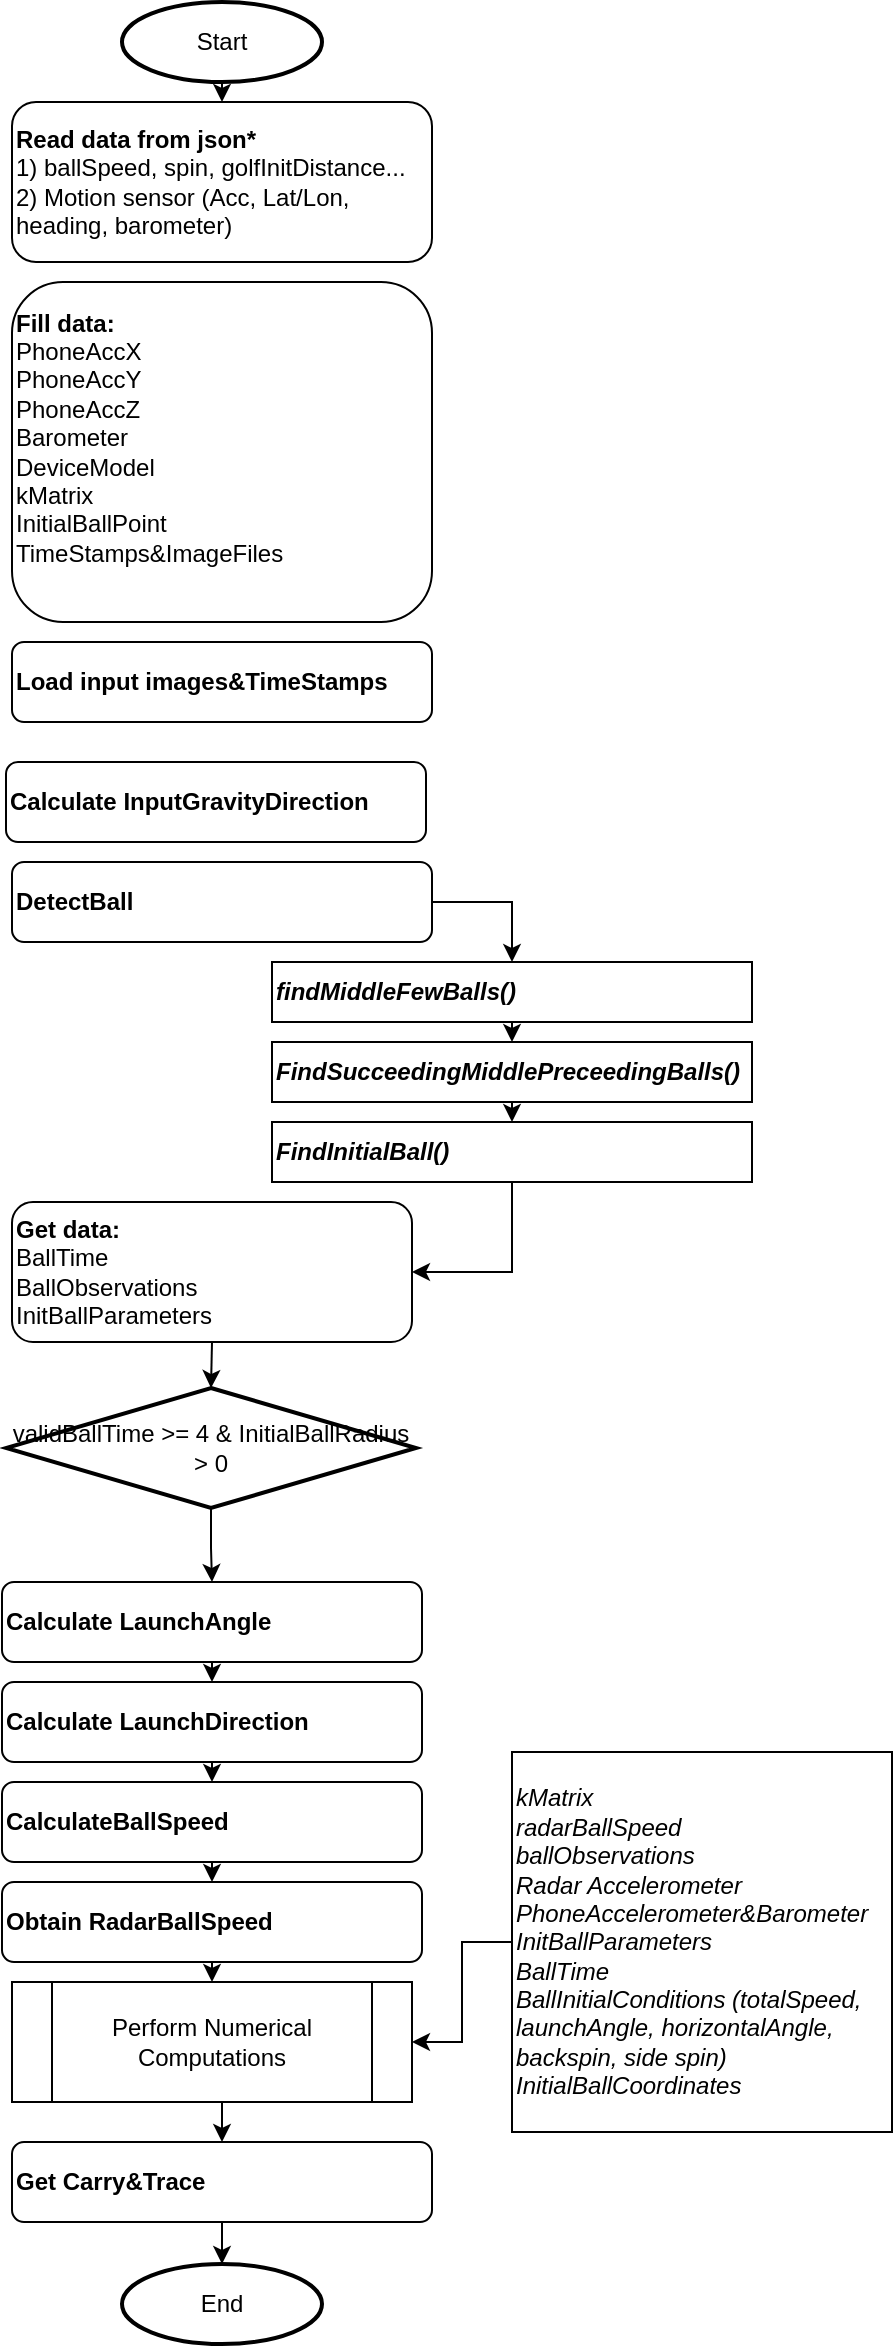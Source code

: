 <mxfile version="11.3.2" type="github" pages="1"><diagram id="ckMNo31Ma1tLkW73L81t" name="Page-1"><mxGraphModel dx="934" dy="535" grid="1" gridSize="10" guides="1" tooltips="1" connect="1" arrows="1" fold="1" page="1" pageScale="1" pageWidth="850" pageHeight="1100" math="0" shadow="0"><root><mxCell id="0"/><mxCell id="1" parent="0"/><mxCell id="F92IRK9Jc3nQpXJkIrV8-35" style="edgeStyle=orthogonalEdgeStyle;rounded=0;orthogonalLoop=1;jettySize=auto;html=1;exitX=0.5;exitY=1;exitDx=0;exitDy=0;exitPerimeter=0;entryX=0.5;entryY=0;entryDx=0;entryDy=0;" edge="1" parent="1" source="F92IRK9Jc3nQpXJkIrV8-1" target="F92IRK9Jc3nQpXJkIrV8-5"><mxGeometry relative="1" as="geometry"/></mxCell><mxCell id="F92IRK9Jc3nQpXJkIrV8-1" value="Start" style="strokeWidth=2;html=1;shape=mxgraph.flowchart.start_1;whiteSpace=wrap;" vertex="1" parent="1"><mxGeometry x="95" y="10" width="100" height="40" as="geometry"/></mxCell><mxCell id="F92IRK9Jc3nQpXJkIrV8-5" value="&lt;div&gt;&lt;b&gt;Read data from json*&lt;/b&gt;&lt;/div&gt;&lt;div&gt;1) ballSpeed, spin, golfInitDistance...&lt;/div&gt;&lt;div&gt;2) Motion sensor (Acc, Lat/Lon, heading, barometer)&lt;br&gt;&lt;/div&gt;" style="rounded=1;whiteSpace=wrap;html=1;align=left;" vertex="1" parent="1"><mxGeometry x="40" y="60" width="210" height="80" as="geometry"/></mxCell><mxCell id="F92IRK9Jc3nQpXJkIrV8-6" value="&lt;div&gt;&lt;b&gt;Fill data:&lt;/b&gt;&lt;/div&gt;&lt;div&gt;PhoneAccX&lt;/div&gt;&lt;div&gt;PhoneAccY&lt;/div&gt;&lt;div&gt;PhoneAccZ&lt;/div&gt;&lt;div&gt;Barometer&lt;/div&gt;&lt;div&gt;DeviceModel&lt;/div&gt;&lt;div&gt;kMatrix&lt;/div&gt;&lt;div&gt;InitialBallPoint&lt;/div&gt;&lt;div&gt;TimeStamps&amp;amp;ImageFiles&lt;br&gt;&lt;/div&gt;&lt;div&gt;&lt;br&gt;&lt;/div&gt;" style="rounded=1;whiteSpace=wrap;html=1;align=left;" vertex="1" parent="1"><mxGeometry x="40" y="150" width="210" height="170" as="geometry"/></mxCell><mxCell id="F92IRK9Jc3nQpXJkIrV8-8" value="Load input images&amp;amp;TimeStamps" style="rounded=1;whiteSpace=wrap;html=1;align=left;fontStyle=1" vertex="1" parent="1"><mxGeometry x="40" y="330" width="210" height="40" as="geometry"/></mxCell><mxCell id="F92IRK9Jc3nQpXJkIrV8-9" value="Calculate InputGravityDirection" style="rounded=1;whiteSpace=wrap;html=1;align=left;fontStyle=1" vertex="1" parent="1"><mxGeometry x="37" y="390" width="210" height="40" as="geometry"/></mxCell><mxCell id="F92IRK9Jc3nQpXJkIrV8-36" style="edgeStyle=orthogonalEdgeStyle;rounded=0;orthogonalLoop=1;jettySize=auto;html=1;exitX=1;exitY=0.5;exitDx=0;exitDy=0;entryX=0.5;entryY=0;entryDx=0;entryDy=0;" edge="1" parent="1" source="F92IRK9Jc3nQpXJkIrV8-10" target="F92IRK9Jc3nQpXJkIrV8-12"><mxGeometry relative="1" as="geometry"/></mxCell><mxCell id="F92IRK9Jc3nQpXJkIrV8-10" value="DetectBall" style="rounded=1;whiteSpace=wrap;html=1;align=left;fontStyle=1" vertex="1" parent="1"><mxGeometry x="40" y="440" width="210" height="40" as="geometry"/></mxCell><mxCell id="F92IRK9Jc3nQpXJkIrV8-37" style="edgeStyle=orthogonalEdgeStyle;rounded=0;orthogonalLoop=1;jettySize=auto;html=1;exitX=0.5;exitY=1;exitDx=0;exitDy=0;entryX=0.5;entryY=0;entryDx=0;entryDy=0;" edge="1" parent="1" source="F92IRK9Jc3nQpXJkIrV8-12" target="F92IRK9Jc3nQpXJkIrV8-15"><mxGeometry relative="1" as="geometry"/></mxCell><mxCell id="F92IRK9Jc3nQpXJkIrV8-12" value="&lt;div&gt;findMiddleFewBalls()&lt;/div&gt;" style="rounded=0;whiteSpace=wrap;html=1;align=left;fontStyle=3" vertex="1" parent="1"><mxGeometry x="170" y="490" width="240" height="30" as="geometry"/></mxCell><mxCell id="F92IRK9Jc3nQpXJkIrV8-38" style="edgeStyle=orthogonalEdgeStyle;rounded=0;orthogonalLoop=1;jettySize=auto;html=1;exitX=0.5;exitY=1;exitDx=0;exitDy=0;entryX=0.5;entryY=0;entryDx=0;entryDy=0;" edge="1" parent="1" source="F92IRK9Jc3nQpXJkIrV8-15" target="F92IRK9Jc3nQpXJkIrV8-18"><mxGeometry relative="1" as="geometry"/></mxCell><mxCell id="F92IRK9Jc3nQpXJkIrV8-15" value="FindSucceedingMiddlePreceedingBalls()" style="rounded=0;whiteSpace=wrap;html=1;align=left;fontStyle=3" vertex="1" parent="1"><mxGeometry x="170" y="530" width="240" height="30" as="geometry"/></mxCell><mxCell id="F92IRK9Jc3nQpXJkIrV8-39" style="edgeStyle=orthogonalEdgeStyle;rounded=0;orthogonalLoop=1;jettySize=auto;html=1;exitX=0.5;exitY=1;exitDx=0;exitDy=0;entryX=1;entryY=0.5;entryDx=0;entryDy=0;" edge="1" parent="1" source="F92IRK9Jc3nQpXJkIrV8-18" target="F92IRK9Jc3nQpXJkIrV8-19"><mxGeometry relative="1" as="geometry"/></mxCell><mxCell id="F92IRK9Jc3nQpXJkIrV8-18" value="FindInitialBall()" style="rounded=0;whiteSpace=wrap;html=1;align=left;fontStyle=3" vertex="1" parent="1"><mxGeometry x="170" y="570" width="240" height="30" as="geometry"/></mxCell><mxCell id="F92IRK9Jc3nQpXJkIrV8-40" style="edgeStyle=orthogonalEdgeStyle;rounded=0;orthogonalLoop=1;jettySize=auto;html=1;exitX=0.5;exitY=1;exitDx=0;exitDy=0;entryX=0.5;entryY=0;entryDx=0;entryDy=0;entryPerimeter=0;" edge="1" parent="1" source="F92IRK9Jc3nQpXJkIrV8-19" target="F92IRK9Jc3nQpXJkIrV8-20"><mxGeometry relative="1" as="geometry"/></mxCell><mxCell id="F92IRK9Jc3nQpXJkIrV8-19" value="&lt;div&gt;&lt;b&gt;Get data:&lt;/b&gt;&lt;/div&gt;&lt;div&gt;BallTime&lt;/div&gt;&lt;div&gt;BallObservations&lt;/div&gt;&lt;div&gt;InitBallParameters&lt;br&gt;&lt;/div&gt;" style="rounded=1;whiteSpace=wrap;html=1;align=left;" vertex="1" parent="1"><mxGeometry x="40" y="610" width="200" height="70" as="geometry"/></mxCell><mxCell id="F92IRK9Jc3nQpXJkIrV8-29" style="edgeStyle=orthogonalEdgeStyle;rounded=0;orthogonalLoop=1;jettySize=auto;html=1;exitX=0.5;exitY=1;exitDx=0;exitDy=0;exitPerimeter=0;" edge="1" parent="1" source="F92IRK9Jc3nQpXJkIrV8-20" target="F92IRK9Jc3nQpXJkIrV8-22"><mxGeometry relative="1" as="geometry"/></mxCell><mxCell id="F92IRK9Jc3nQpXJkIrV8-20" value="validBallTime &amp;gt;= 4 &amp;amp; InitialBallRadius &amp;gt; 0" style="strokeWidth=2;html=1;shape=mxgraph.flowchart.decision;whiteSpace=wrap;align=center;" vertex="1" parent="1"><mxGeometry x="37" y="703" width="205" height="60" as="geometry"/></mxCell><mxCell id="F92IRK9Jc3nQpXJkIrV8-41" style="edgeStyle=orthogonalEdgeStyle;rounded=0;orthogonalLoop=1;jettySize=auto;html=1;exitX=0.5;exitY=1;exitDx=0;exitDy=0;entryX=0.5;entryY=0;entryDx=0;entryDy=0;" edge="1" parent="1" source="F92IRK9Jc3nQpXJkIrV8-22" target="F92IRK9Jc3nQpXJkIrV8-23"><mxGeometry relative="1" as="geometry"/></mxCell><mxCell id="F92IRK9Jc3nQpXJkIrV8-22" value="Calculate LaunchAngle" style="rounded=1;whiteSpace=wrap;html=1;align=left;fontStyle=1" vertex="1" parent="1"><mxGeometry x="35" y="800" width="210" height="40" as="geometry"/></mxCell><mxCell id="F92IRK9Jc3nQpXJkIrV8-42" style="edgeStyle=orthogonalEdgeStyle;rounded=0;orthogonalLoop=1;jettySize=auto;html=1;exitX=0.5;exitY=1;exitDx=0;exitDy=0;entryX=0.5;entryY=0;entryDx=0;entryDy=0;" edge="1" parent="1" source="F92IRK9Jc3nQpXJkIrV8-23" target="F92IRK9Jc3nQpXJkIrV8-24"><mxGeometry relative="1" as="geometry"/></mxCell><mxCell id="F92IRK9Jc3nQpXJkIrV8-23" value="Calculate LaunchDirection" style="rounded=1;whiteSpace=wrap;html=1;align=left;fontStyle=1" vertex="1" parent="1"><mxGeometry x="35" y="850" width="210" height="40" as="geometry"/></mxCell><mxCell id="F92IRK9Jc3nQpXJkIrV8-43" style="edgeStyle=orthogonalEdgeStyle;rounded=0;orthogonalLoop=1;jettySize=auto;html=1;exitX=0.5;exitY=1;exitDx=0;exitDy=0;entryX=0.5;entryY=0;entryDx=0;entryDy=0;" edge="1" parent="1" source="F92IRK9Jc3nQpXJkIrV8-24" target="F92IRK9Jc3nQpXJkIrV8-25"><mxGeometry relative="1" as="geometry"/></mxCell><mxCell id="F92IRK9Jc3nQpXJkIrV8-24" value="CalculateBallSpeed" style="rounded=1;whiteSpace=wrap;html=1;align=left;fontStyle=1" vertex="1" parent="1"><mxGeometry x="35" y="900" width="210" height="40" as="geometry"/></mxCell><mxCell id="F92IRK9Jc3nQpXJkIrV8-44" style="edgeStyle=orthogonalEdgeStyle;rounded=0;orthogonalLoop=1;jettySize=auto;html=1;exitX=0.5;exitY=1;exitDx=0;exitDy=0;entryX=0.5;entryY=0;entryDx=0;entryDy=0;" edge="1" parent="1" source="F92IRK9Jc3nQpXJkIrV8-25" target="F92IRK9Jc3nQpXJkIrV8-26"><mxGeometry relative="1" as="geometry"/></mxCell><mxCell id="F92IRK9Jc3nQpXJkIrV8-25" value="Obtain RadarBallSpeed" style="rounded=1;whiteSpace=wrap;html=1;align=left;fontStyle=1" vertex="1" parent="1"><mxGeometry x="35" y="950" width="210" height="40" as="geometry"/></mxCell><mxCell id="F92IRK9Jc3nQpXJkIrV8-45" style="edgeStyle=orthogonalEdgeStyle;rounded=0;orthogonalLoop=1;jettySize=auto;html=1;exitX=0.5;exitY=1;exitDx=0;exitDy=0;entryX=0.5;entryY=0;entryDx=0;entryDy=0;" edge="1" parent="1" source="F92IRK9Jc3nQpXJkIrV8-26" target="F92IRK9Jc3nQpXJkIrV8-27"><mxGeometry relative="1" as="geometry"/></mxCell><mxCell id="F92IRK9Jc3nQpXJkIrV8-26" value="Perform Numerical Computations" style="shape=process;whiteSpace=wrap;html=1;backgroundOutline=1;align=center;" vertex="1" parent="1"><mxGeometry x="40" y="1000" width="200" height="60" as="geometry"/></mxCell><mxCell id="F92IRK9Jc3nQpXJkIrV8-34" style="edgeStyle=orthogonalEdgeStyle;rounded=0;orthogonalLoop=1;jettySize=auto;html=1;exitX=0.5;exitY=1;exitDx=0;exitDy=0;entryX=0.5;entryY=0;entryDx=0;entryDy=0;entryPerimeter=0;" edge="1" parent="1" source="F92IRK9Jc3nQpXJkIrV8-27" target="F92IRK9Jc3nQpXJkIrV8-33"><mxGeometry relative="1" as="geometry"/></mxCell><mxCell id="F92IRK9Jc3nQpXJkIrV8-27" value="Get Carry&amp;amp;Trace" style="rounded=1;whiteSpace=wrap;html=1;align=left;fontStyle=1" vertex="1" parent="1"><mxGeometry x="40" y="1080" width="210" height="40" as="geometry"/></mxCell><mxCell id="F92IRK9Jc3nQpXJkIrV8-30" style="edgeStyle=orthogonalEdgeStyle;rounded=0;orthogonalLoop=1;jettySize=auto;html=1;exitX=0;exitY=0.5;exitDx=0;exitDy=0;entryX=1;entryY=0.5;entryDx=0;entryDy=0;" edge="1" parent="1" source="F92IRK9Jc3nQpXJkIrV8-28" target="F92IRK9Jc3nQpXJkIrV8-26"><mxGeometry relative="1" as="geometry"/></mxCell><mxCell id="F92IRK9Jc3nQpXJkIrV8-28" value="&lt;div align=&quot;left&quot;&gt;kMatrix&lt;/div&gt;&lt;div align=&quot;left&quot;&gt;radarBallSpeed&lt;/div&gt;&lt;div align=&quot;left&quot;&gt;ballObservations&lt;/div&gt;&lt;div align=&quot;left&quot;&gt;Radar Accelerometer&lt;/div&gt;&lt;div align=&quot;left&quot;&gt;PhoneAccelerometer&amp;amp;Barometer&lt;/div&gt;&lt;div align=&quot;left&quot;&gt;InitBallParameters&lt;/div&gt;&lt;div align=&quot;left&quot;&gt;BallTime&lt;/div&gt;&lt;div align=&quot;left&quot;&gt;BallInitialConditions (totalSpeed, launchAngle, horizontalAngle, backspin, side spin)&lt;br&gt;&lt;/div&gt;&lt;div align=&quot;left&quot;&gt;InitialBallCoordinates&lt;br&gt;&lt;/div&gt;" style="whiteSpace=wrap;html=1;aspect=fixed;align=left;fontStyle=2" vertex="1" parent="1"><mxGeometry x="290" y="885" width="190" height="190" as="geometry"/></mxCell><mxCell id="F92IRK9Jc3nQpXJkIrV8-33" value="End" style="strokeWidth=2;html=1;shape=mxgraph.flowchart.start_1;whiteSpace=wrap;" vertex="1" parent="1"><mxGeometry x="95" y="1141" width="100" height="40" as="geometry"/></mxCell></root></mxGraphModel></diagram></mxfile>